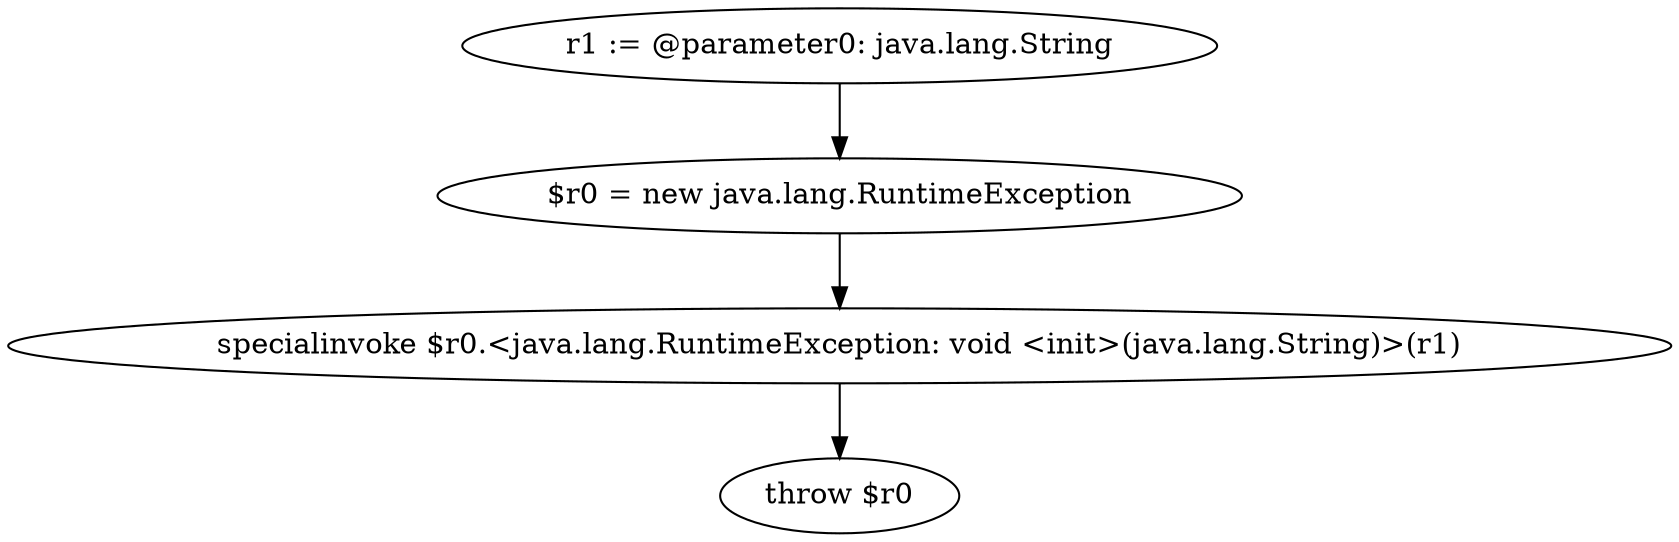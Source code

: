 digraph "unitGraph" {
    "r1 := @parameter0: java.lang.String"
    "$r0 = new java.lang.RuntimeException"
    "specialinvoke $r0.<java.lang.RuntimeException: void <init>(java.lang.String)>(r1)"
    "throw $r0"
    "r1 := @parameter0: java.lang.String"->"$r0 = new java.lang.RuntimeException";
    "$r0 = new java.lang.RuntimeException"->"specialinvoke $r0.<java.lang.RuntimeException: void <init>(java.lang.String)>(r1)";
    "specialinvoke $r0.<java.lang.RuntimeException: void <init>(java.lang.String)>(r1)"->"throw $r0";
}
